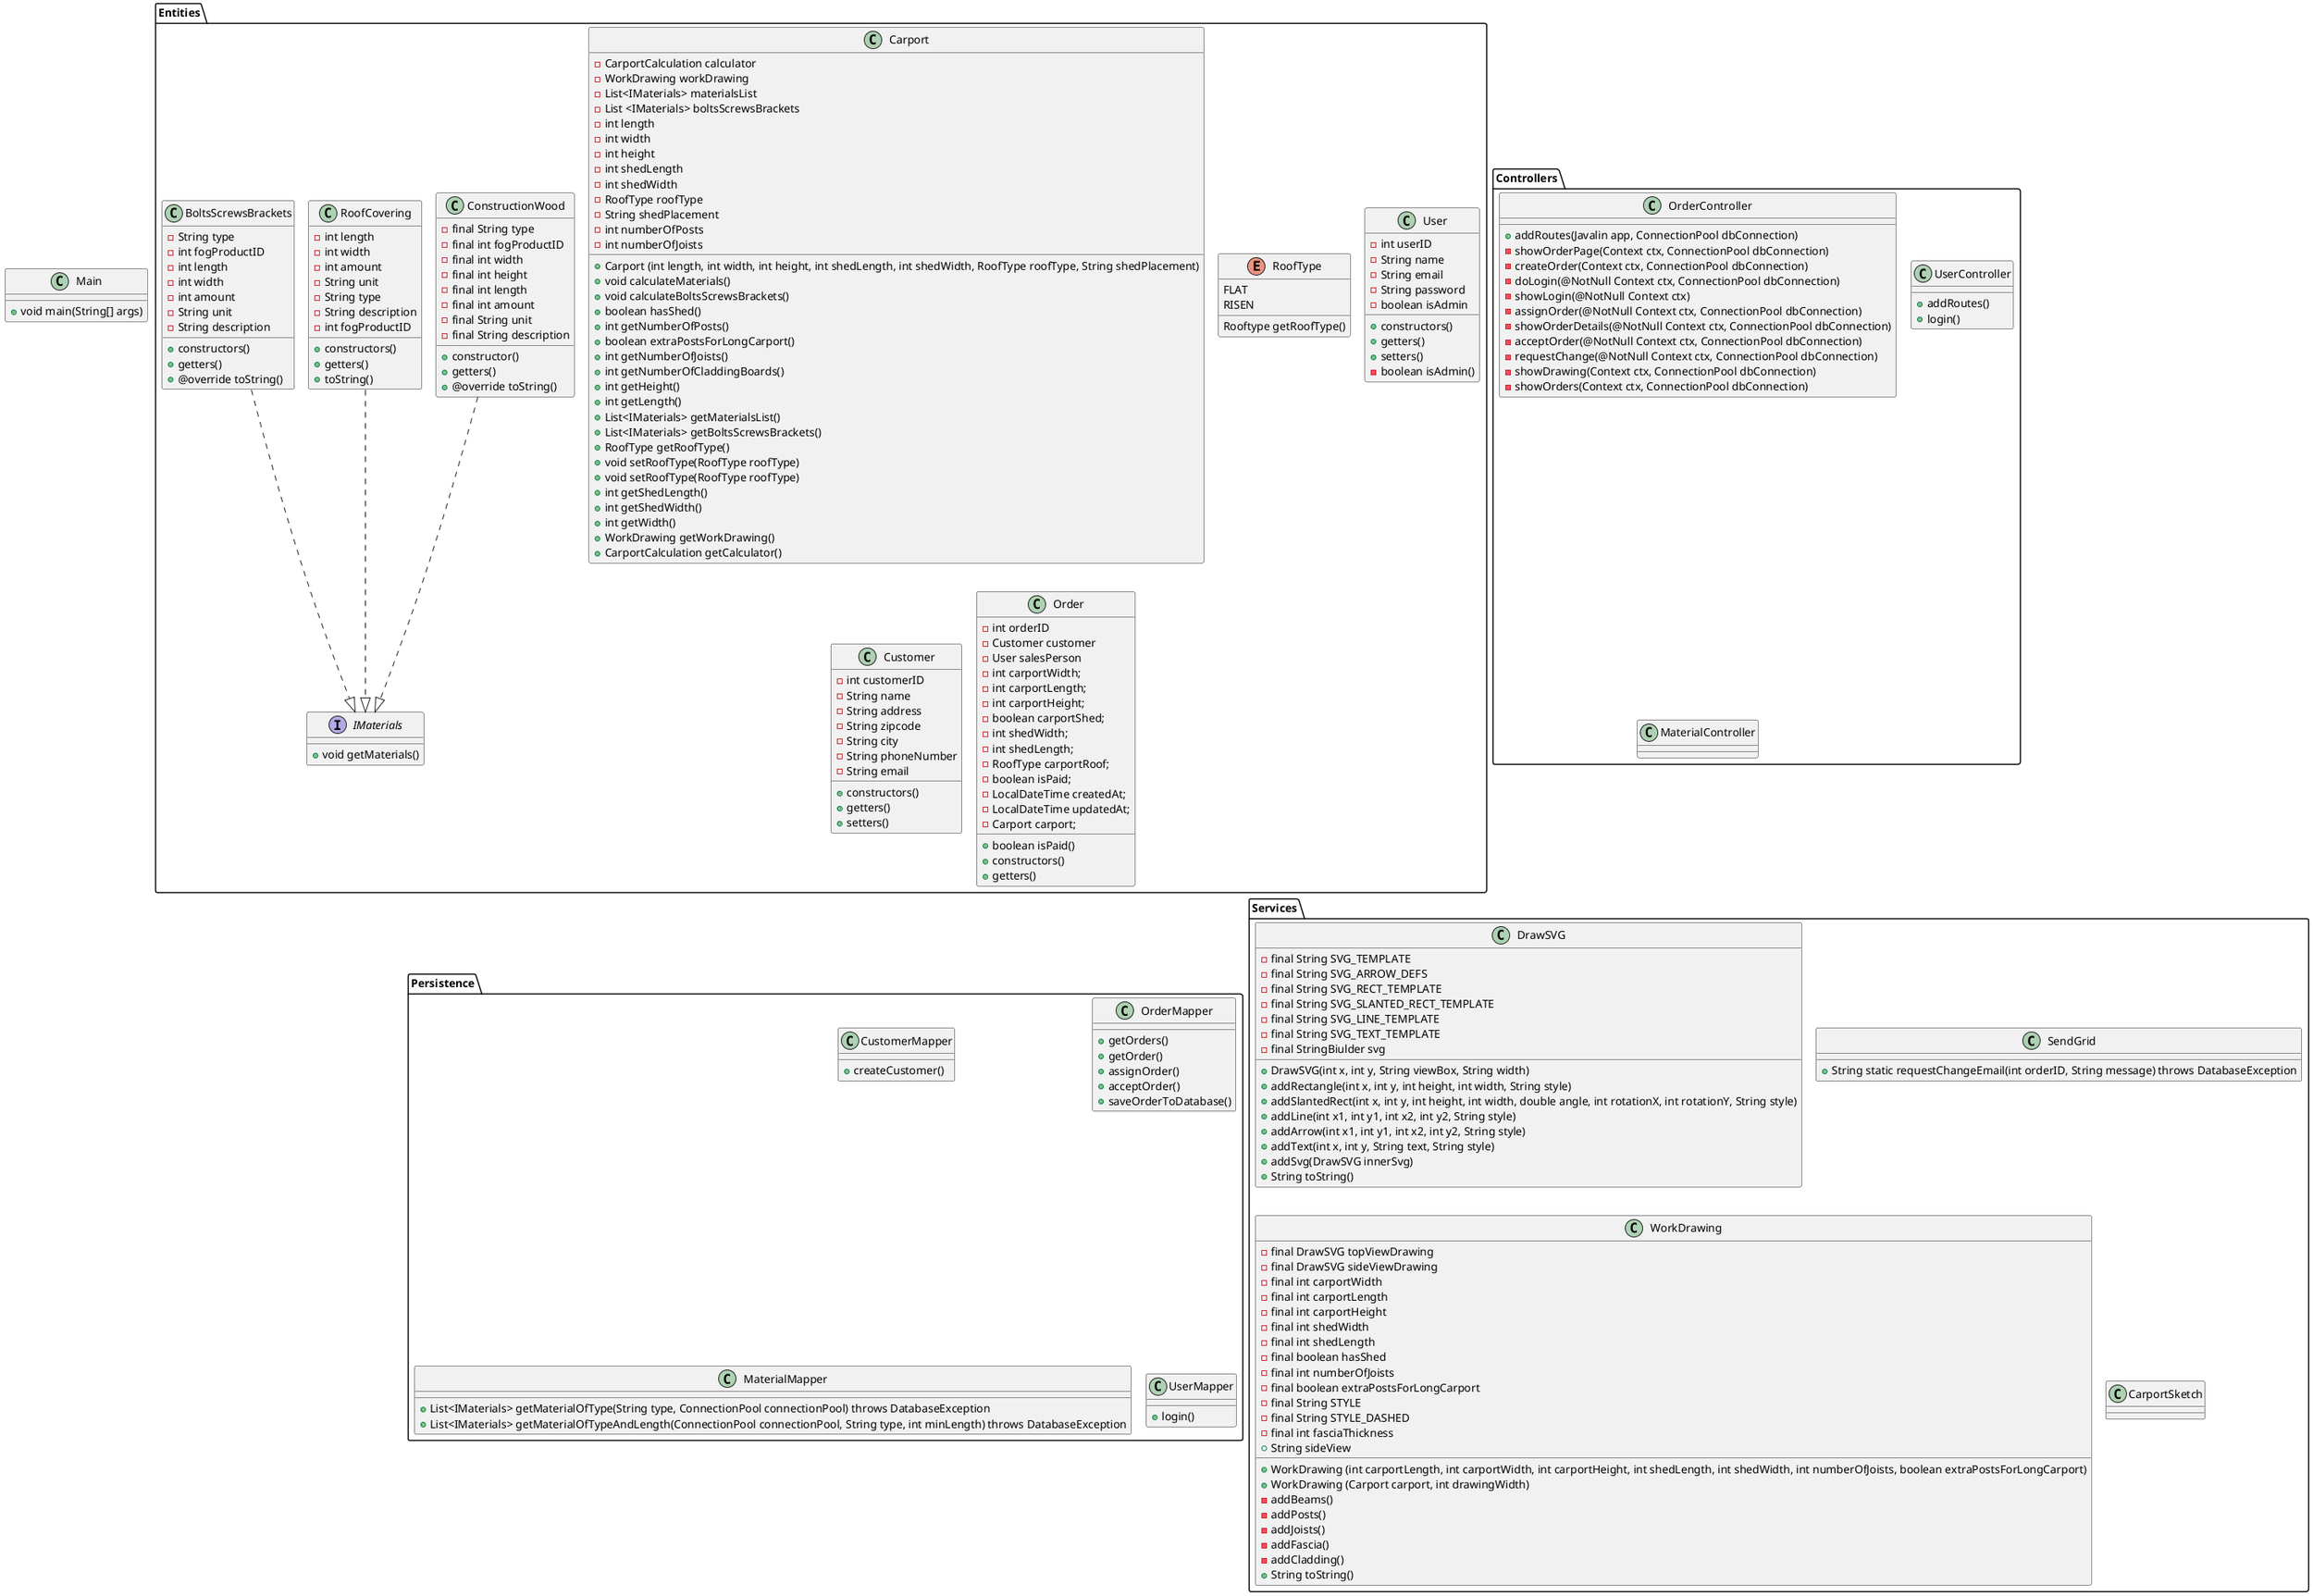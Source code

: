 @startuml
'https://plantuml.com/class-diagram
!pragma layout smetana

class Main
{
    + void main(String[] args)

}


package "Entities" {
interface IMaterials
{

+ void getMaterials()

}

class Carport
{
- CarportCalculation calculator
- WorkDrawing workDrawing
- List<IMaterials> materialsList
- List <IMaterials> boltsScrewsBrackets
- int length
- int width
- int height
- int shedLength
- int shedWidth
- RoofType roofType
- String shedPlacement
- int numberOfPosts
- int numberOfJoists
+ Carport (int length, int width, int height, int shedLength, int shedWidth, RoofType roofType, String shedPlacement)
+ void calculateMaterials()
+ void calculateBoltsScrewsBrackets()
+ boolean hasShed()
+ int getNumberOfPosts()
+ boolean extraPostsForLongCarport()
+ int getNumberOfJoists()
+ int getNumberOfCladdingBoards()
+ int getHeight()
+ int getLength()
+ List<IMaterials> getMaterialsList()
+ List<IMaterials> getBoltsScrewsBrackets()
+ RoofType getRoofType()
+ void setRoofType(RoofType roofType)
+ void setRoofType(RoofType roofType)
+ int getShedLength()
+ int getShedWidth()
+ int getWidth()
+ WorkDrawing getWorkDrawing()
+ CarportCalculation getCalculator()

}
enum RoofType
{
    FLAT
    RISEN
    Rooftype getRoofType()
}

class User
{
- int userID
- String name
- String email
- String password
- boolean isAdmin
+ constructors()
+ getters()
+ setters()
- boolean isAdmin()
}
class Customer
{
- int customerID
- String name
- String address
- String zipcode
- String city
- String phoneNumber
- String email
+ constructors()
+ getters()
+ setters()


}
class Order
{
- int orderID
- Customer customer
- User salesPerson
- int carportWidth;
- int carportLength;
- int carportHeight;
- boolean carportShed;
- int shedWidth;
- int shedLength;
- RoofType carportRoof;
- boolean isPaid;
- LocalDateTime createdAt;
- LocalDateTime updatedAt;
- Carport carport;
+ boolean isPaid()
+ constructors()
+ getters()
'+ setters()
'+ boolean isAssigned()
'+ boolean hasShed()
}
class ConstructionWood
{
- final String type
- final int fogProductID
- final int width
- final int height
- final int length
- final int amount
- final String unit
- final String description
+ constructor()
+ getters()
+ @override toString()
}
class RoofCovering
{
- int length
- int width
- int amount
- String unit
- String type
- String description
- int fogProductID
+ constructors()
+ getters()
+ toString()
}
class BoltsScrewsBrackets
{
- String type
- int fogProductID
- int length
- int width
- int amount
- String unit
- String description
+ constructors()
+ getters()
+ @override toString()

}
}
package "Controllers" {
    class OrderController
    {
    + addRoutes(Javalin app, ConnectionPool dbConnection)
    - showOrderPage(Context ctx, ConnectionPool dbConnection)
    - createOrder(Context ctx, ConnectionPool dbConnection)
    - doLogin(@NotNull Context ctx, ConnectionPool dbConnection)
    - showLogin(@NotNull Context ctx)
    - assignOrder(@NotNull Context ctx, ConnectionPool dbConnection)
    - showOrderDetails(@NotNull Context ctx, ConnectionPool dbConnection)
    - acceptOrder(@NotNull Context ctx, ConnectionPool dbConnection)
    - requestChange(@NotNull Context ctx, ConnectionPool dbConnection)
    - showDrawing(Context ctx, ConnectionPool dbConnection)
    - showOrders(Context ctx, ConnectionPool dbConnection)
    }
    class UserController
    {
    + addRoutes()
    + login()
    '+ logout()
    '+ createUser()
    '+ getAllUsers()
    }
    class MaterialController
    {
   ' + addRoutes()
   ' + createMaterial()
   ' + getMaterials()
   ' + getAllMaterials()
   ' + getMaterialById()
   ' + updateMaterialPrice()
    '+ updateMaterialStock()
    '+ updateMaterial()
    '+ deleteMaterial()
   }
}
package "Persistence" {

    class CustomerMapper
    {
        + createCustomer()
    }
    class OrderMapper
    {
        '+ createOrder()
        '+ getOrdersByUser()
        + getOrders()
        + getOrder()
        + assignOrder()
        + acceptOrder()
        + saveOrderToDatabase()

       ' + getAllOrders()
       ' + getOrderById()
       ' + updateOrder()
       ' + deleteOrder()
    }
    class MaterialMapper
    {
        + List<IMaterials> getMaterialOfType(String type, ConnectionPool connectionPool) throws DatabaseException
        + List<IMaterials> getMaterialOfTypeAndLength(ConnectionPool connectionPool, String type, int minLength) throws DatabaseException
        '+ List<ConstructionWood> getConstructionWoodFromFunction(String function)
        '+ createMaterial()
        '+ getMaterials()
        '+ getAllMaterials()
        '+ getMaterialById()
        '+ updateMaterialPrice()
        '+ updateMaterialStock()
        '+ updateMaterial()
        '+ deleteMaterial()
    }
    class UserMapper
    {
        + login()
        '+ createUser()
        '+ getAllUsers()
    }
    }

package "Services" {
    class DrawSVG
    {
    - final String SVG_TEMPLATE
    - final String SVG_ARROW_DEFS
    - final String SVG_RECT_TEMPLATE
    - final String SVG_SLANTED_RECT_TEMPLATE
    - final String SVG_LINE_TEMPLATE
    - final String SVG_TEXT_TEMPLATE
    - final StringBiulder svg

    + DrawSVG(int x, int y, String viewBox, String width)
    + addRectangle(int x, int y, int height, int width, String style)
    + addSlantedRect(int x, int y, int height, int width, double angle, int rotationX, int rotationY, String style)
    + addLine(int x1, int y1, int x2, int y2, String style)
    + addArrow(int x1, int y1, int x2, int y2, String style)
    + addText(int x, int y, String text, String style)
    + addSvg(DrawSVG innerSvg)
    + String toString()
    }
    class SendGrid
    {
    + String static requestChangeEmail(int orderID, String message) throws DatabaseException
    }
    class WorkDrawing
    {
    - final DrawSVG topViewDrawing
    - final DrawSVG sideViewDrawing
    - final int carportWidth
    - final int carportLength
    - final int carportHeight
    - final int shedWidth
    - final int shedLength
    - final boolean hasShed
    - final int numberOfJoists
    - final boolean extraPostsForLongCarport
    - final String STYLE
    - final String STYLE_DASHED
    - final int fasciaThickness
    + WorkDrawing (int carportLength, int carportWidth, int carportHeight, int shedLength, int shedWidth, int numberOfJoists, boolean extraPostsForLongCarport)
    + WorkDrawing (Carport carport, int drawingWidth)
    - addBeams()
    - addPosts()
    - addJoists()
    - addFascia()
    - addCladding()
    + String toString()
    + String sideView
    }

    class CarportSketch
    {
    }
}

ConstructionWood ..|> IMaterials
RoofCovering ..|> IMaterials
BoltsScrewsBrackets ..|> IMaterials


@enduml
implements ..|>
extends <|-- (is-a)
composition *-- (must-have)
Aggregation o-- (can-have)
Associering <--